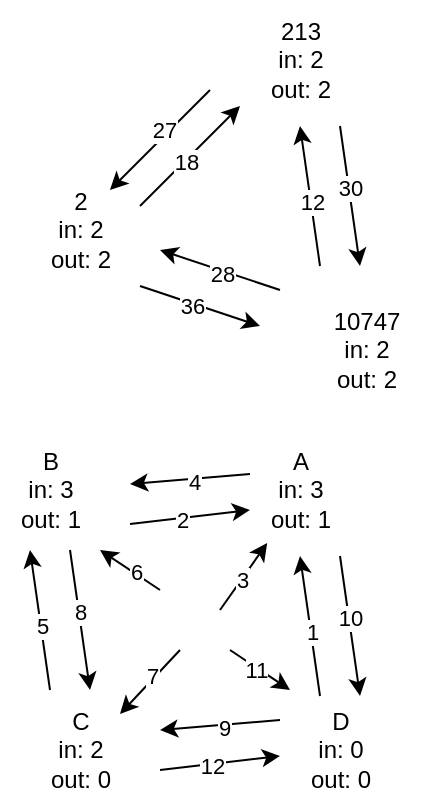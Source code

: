 <mxfile version="24.5.4" type="github">
  <diagram name="Страница — 1" id="gHx_n85QBuHRJ2gk7J4p">
    <mxGraphModel dx="419" dy="257" grid="1" gridSize="10" guides="1" tooltips="1" connect="1" arrows="1" fold="1" page="1" pageScale="1" pageWidth="827" pageHeight="1169" math="0" shadow="0">
      <root>
        <mxCell id="0" />
        <mxCell id="1" parent="0" />
        <mxCell id="gWYPEoPo8H_f7uhvh9Qr-1" value="" style="endArrow=classic;html=1;rounded=0;" parent="1" edge="1">
          <mxGeometry width="50" height="50" relative="1" as="geometry">
            <mxPoint x="270" y="438" as="sourcePoint" />
            <mxPoint x="320" y="388" as="targetPoint" />
          </mxGeometry>
        </mxCell>
        <mxCell id="gWYPEoPo8H_f7uhvh9Qr-7" value="18" style="edgeLabel;html=1;align=center;verticalAlign=middle;resizable=0;points=[];" parent="gWYPEoPo8H_f7uhvh9Qr-1" vertex="1" connectable="0">
          <mxGeometry x="-0.094" relative="1" as="geometry">
            <mxPoint as="offset" />
          </mxGeometry>
        </mxCell>
        <mxCell id="gWYPEoPo8H_f7uhvh9Qr-2" value="" style="endArrow=classic;html=1;rounded=0;" parent="1" edge="1">
          <mxGeometry width="50" height="50" relative="1" as="geometry">
            <mxPoint x="360" y="468" as="sourcePoint" />
            <mxPoint x="350" y="398" as="targetPoint" />
          </mxGeometry>
        </mxCell>
        <mxCell id="gWYPEoPo8H_f7uhvh9Qr-11" value="12" style="edgeLabel;html=1;align=center;verticalAlign=middle;resizable=0;points=[];" parent="gWYPEoPo8H_f7uhvh9Qr-2" vertex="1" connectable="0">
          <mxGeometry x="-0.079" relative="1" as="geometry">
            <mxPoint as="offset" />
          </mxGeometry>
        </mxCell>
        <mxCell id="gWYPEoPo8H_f7uhvh9Qr-3" value="" style="endArrow=classic;html=1;rounded=0;" parent="1" edge="1">
          <mxGeometry width="50" height="50" relative="1" as="geometry">
            <mxPoint x="340" y="480" as="sourcePoint" />
            <mxPoint x="280" y="460" as="targetPoint" />
          </mxGeometry>
        </mxCell>
        <mxCell id="gWYPEoPo8H_f7uhvh9Qr-12" value="28" style="edgeLabel;html=1;align=center;verticalAlign=middle;resizable=0;points=[];" parent="gWYPEoPo8H_f7uhvh9Qr-3" vertex="1" connectable="0">
          <mxGeometry x="-0.049" y="1" relative="1" as="geometry">
            <mxPoint as="offset" />
          </mxGeometry>
        </mxCell>
        <mxCell id="gWYPEoPo8H_f7uhvh9Qr-4" value="" style="endArrow=classic;html=1;rounded=0;" parent="1" edge="1">
          <mxGeometry width="50" height="50" relative="1" as="geometry">
            <mxPoint x="305" y="380" as="sourcePoint" />
            <mxPoint x="255" y="430" as="targetPoint" />
          </mxGeometry>
        </mxCell>
        <mxCell id="gWYPEoPo8H_f7uhvh9Qr-14" value="27" style="edgeLabel;html=1;align=center;verticalAlign=middle;resizable=0;points=[];" parent="gWYPEoPo8H_f7uhvh9Qr-4" vertex="1" connectable="0">
          <mxGeometry x="-0.141" y="-2" relative="1" as="geometry">
            <mxPoint as="offset" />
          </mxGeometry>
        </mxCell>
        <mxCell id="gWYPEoPo8H_f7uhvh9Qr-5" value="" style="endArrow=classic;html=1;rounded=0;" parent="1" edge="1">
          <mxGeometry width="50" height="50" relative="1" as="geometry">
            <mxPoint x="270" y="478" as="sourcePoint" />
            <mxPoint x="330" y="498" as="targetPoint" />
          </mxGeometry>
        </mxCell>
        <mxCell id="gWYPEoPo8H_f7uhvh9Qr-15" value="36" style="edgeLabel;html=1;align=center;verticalAlign=middle;resizable=0;points=[];" parent="gWYPEoPo8H_f7uhvh9Qr-5" vertex="1" connectable="0">
          <mxGeometry x="-0.15" y="-1" relative="1" as="geometry">
            <mxPoint as="offset" />
          </mxGeometry>
        </mxCell>
        <mxCell id="gWYPEoPo8H_f7uhvh9Qr-6" value="" style="endArrow=classic;html=1;rounded=0;" parent="1" edge="1">
          <mxGeometry width="50" height="50" relative="1" as="geometry">
            <mxPoint x="370" y="398" as="sourcePoint" />
            <mxPoint x="380" y="468" as="targetPoint" />
          </mxGeometry>
        </mxCell>
        <mxCell id="gWYPEoPo8H_f7uhvh9Qr-13" value="30" style="edgeLabel;html=1;align=center;verticalAlign=middle;resizable=0;points=[];" parent="gWYPEoPo8H_f7uhvh9Qr-6" vertex="1" connectable="0">
          <mxGeometry x="-0.122" relative="1" as="geometry">
            <mxPoint as="offset" />
          </mxGeometry>
        </mxCell>
        <mxCell id="gWYPEoPo8H_f7uhvh9Qr-8" value="2&lt;div&gt;in: 2&lt;/div&gt;&lt;div&gt;out: 2&lt;/div&gt;" style="text;html=1;align=center;verticalAlign=middle;resizable=0;points=[];autosize=1;strokeColor=none;fillColor=none;" parent="1" vertex="1">
          <mxGeometry x="215" y="420" width="50" height="60" as="geometry" />
        </mxCell>
        <mxCell id="gWYPEoPo8H_f7uhvh9Qr-9" value="&lt;div&gt;&lt;span style=&quot;background-color: initial;&quot;&gt;213&lt;/span&gt;&lt;br&gt;&lt;/div&gt;&lt;div&gt;&lt;span style=&quot;background-color: initial;&quot;&gt;in: 2&lt;/span&gt;&lt;/div&gt;&lt;div&gt;&lt;span style=&quot;background-color: initial;&quot;&gt;out: 2&lt;/span&gt;&lt;/div&gt;" style="text;html=1;align=center;verticalAlign=middle;resizable=0;points=[];autosize=1;strokeColor=none;fillColor=none;" parent="1" vertex="1">
          <mxGeometry x="325" y="335" width="50" height="60" as="geometry" />
        </mxCell>
        <mxCell id="gWYPEoPo8H_f7uhvh9Qr-10" value="10747&lt;div&gt;in: 2&lt;/div&gt;&lt;div&gt;out: 2&lt;/div&gt;" style="text;html=1;align=center;verticalAlign=middle;resizable=0;points=[];autosize=1;strokeColor=none;fillColor=none;" parent="1" vertex="1">
          <mxGeometry x="353" y="480" width="60" height="60" as="geometry" />
        </mxCell>
        <mxCell id="gWYPEoPo8H_f7uhvh9Qr-18" value="" style="endArrow=classic;html=1;rounded=0;" parent="1" edge="1">
          <mxGeometry width="50" height="50" relative="1" as="geometry">
            <mxPoint x="360" y="683" as="sourcePoint" />
            <mxPoint x="350" y="613" as="targetPoint" />
          </mxGeometry>
        </mxCell>
        <mxCell id="gWYPEoPo8H_f7uhvh9Qr-19" value="1" style="edgeLabel;html=1;align=center;verticalAlign=middle;resizable=0;points=[];" parent="gWYPEoPo8H_f7uhvh9Qr-18" vertex="1" connectable="0">
          <mxGeometry x="-0.079" relative="1" as="geometry">
            <mxPoint as="offset" />
          </mxGeometry>
        </mxCell>
        <mxCell id="gWYPEoPo8H_f7uhvh9Qr-20" value="" style="endArrow=classic;html=1;rounded=0;" parent="1" edge="1">
          <mxGeometry width="50" height="50" relative="1" as="geometry">
            <mxPoint x="340" y="695" as="sourcePoint" />
            <mxPoint x="280" y="700" as="targetPoint" />
          </mxGeometry>
        </mxCell>
        <mxCell id="gWYPEoPo8H_f7uhvh9Qr-21" value="9" style="edgeLabel;html=1;align=center;verticalAlign=middle;resizable=0;points=[];" parent="gWYPEoPo8H_f7uhvh9Qr-20" vertex="1" connectable="0">
          <mxGeometry x="-0.049" y="1" relative="1" as="geometry">
            <mxPoint as="offset" />
          </mxGeometry>
        </mxCell>
        <mxCell id="gWYPEoPo8H_f7uhvh9Qr-24" value="" style="endArrow=classic;html=1;rounded=0;" parent="1" edge="1">
          <mxGeometry width="50" height="50" relative="1" as="geometry">
            <mxPoint x="280" y="720" as="sourcePoint" />
            <mxPoint x="340" y="713" as="targetPoint" />
          </mxGeometry>
        </mxCell>
        <mxCell id="gWYPEoPo8H_f7uhvh9Qr-25" value="12" style="edgeLabel;html=1;align=center;verticalAlign=middle;resizable=0;points=[];" parent="gWYPEoPo8H_f7uhvh9Qr-24" vertex="1" connectable="0">
          <mxGeometry x="-0.15" y="-1" relative="1" as="geometry">
            <mxPoint as="offset" />
          </mxGeometry>
        </mxCell>
        <mxCell id="gWYPEoPo8H_f7uhvh9Qr-26" value="" style="endArrow=classic;html=1;rounded=0;" parent="1" edge="1">
          <mxGeometry width="50" height="50" relative="1" as="geometry">
            <mxPoint x="370" y="613" as="sourcePoint" />
            <mxPoint x="380" y="683" as="targetPoint" />
          </mxGeometry>
        </mxCell>
        <mxCell id="gWYPEoPo8H_f7uhvh9Qr-27" value="10" style="edgeLabel;html=1;align=center;verticalAlign=middle;resizable=0;points=[];" parent="gWYPEoPo8H_f7uhvh9Qr-26" vertex="1" connectable="0">
          <mxGeometry x="-0.122" relative="1" as="geometry">
            <mxPoint as="offset" />
          </mxGeometry>
        </mxCell>
        <mxCell id="gWYPEoPo8H_f7uhvh9Qr-28" value="&lt;div&gt;C&lt;/div&gt;&lt;div&gt;in: 2&lt;/div&gt;&lt;div&gt;out: 0&lt;/div&gt;" style="text;html=1;align=center;verticalAlign=middle;resizable=0;points=[];autosize=1;strokeColor=none;fillColor=none;" parent="1" vertex="1">
          <mxGeometry x="215" y="680" width="50" height="60" as="geometry" />
        </mxCell>
        <mxCell id="gWYPEoPo8H_f7uhvh9Qr-29" value="&lt;div&gt;A&lt;/div&gt;&lt;div&gt;&lt;span style=&quot;background-color: initial;&quot;&gt;in: 3&lt;/span&gt;&lt;/div&gt;&lt;div&gt;&lt;span style=&quot;background-color: initial;&quot;&gt;out: 1&lt;/span&gt;&lt;/div&gt;" style="text;html=1;align=center;verticalAlign=middle;resizable=0;points=[];autosize=1;strokeColor=none;fillColor=none;" parent="1" vertex="1">
          <mxGeometry x="325" y="550" width="50" height="60" as="geometry" />
        </mxCell>
        <mxCell id="gWYPEoPo8H_f7uhvh9Qr-30" value="&lt;div&gt;D&lt;/div&gt;&lt;div&gt;in: 0&lt;/div&gt;&lt;div&gt;out: 0&lt;/div&gt;" style="text;html=1;align=center;verticalAlign=middle;resizable=0;points=[];autosize=1;strokeColor=none;fillColor=none;" parent="1" vertex="1">
          <mxGeometry x="345" y="680" width="50" height="60" as="geometry" />
        </mxCell>
        <mxCell id="gWYPEoPo8H_f7uhvh9Qr-31" value="" style="endArrow=classic;html=1;rounded=0;" parent="1" edge="1">
          <mxGeometry width="50" height="50" relative="1" as="geometry">
            <mxPoint x="325" y="572" as="sourcePoint" />
            <mxPoint x="265" y="577" as="targetPoint" />
          </mxGeometry>
        </mxCell>
        <mxCell id="gWYPEoPo8H_f7uhvh9Qr-32" value="4" style="edgeLabel;html=1;align=center;verticalAlign=middle;resizable=0;points=[];" parent="gWYPEoPo8H_f7uhvh9Qr-31" vertex="1" connectable="0">
          <mxGeometry x="-0.049" y="1" relative="1" as="geometry">
            <mxPoint as="offset" />
          </mxGeometry>
        </mxCell>
        <mxCell id="gWYPEoPo8H_f7uhvh9Qr-33" value="" style="endArrow=classic;html=1;rounded=0;" parent="1" edge="1">
          <mxGeometry width="50" height="50" relative="1" as="geometry">
            <mxPoint x="265" y="597" as="sourcePoint" />
            <mxPoint x="325" y="590" as="targetPoint" />
          </mxGeometry>
        </mxCell>
        <mxCell id="gWYPEoPo8H_f7uhvh9Qr-34" value="2" style="edgeLabel;html=1;align=center;verticalAlign=middle;resizable=0;points=[];" parent="gWYPEoPo8H_f7uhvh9Qr-33" vertex="1" connectable="0">
          <mxGeometry x="-0.15" y="-1" relative="1" as="geometry">
            <mxPoint as="offset" />
          </mxGeometry>
        </mxCell>
        <mxCell id="gWYPEoPo8H_f7uhvh9Qr-35" value="" style="endArrow=classic;html=1;rounded=0;" parent="1" edge="1">
          <mxGeometry width="50" height="50" relative="1" as="geometry">
            <mxPoint x="225" y="680" as="sourcePoint" />
            <mxPoint x="215" y="610" as="targetPoint" />
          </mxGeometry>
        </mxCell>
        <mxCell id="gWYPEoPo8H_f7uhvh9Qr-36" value="5" style="edgeLabel;html=1;align=center;verticalAlign=middle;resizable=0;points=[];" parent="gWYPEoPo8H_f7uhvh9Qr-35" vertex="1" connectable="0">
          <mxGeometry x="-0.079" relative="1" as="geometry">
            <mxPoint as="offset" />
          </mxGeometry>
        </mxCell>
        <mxCell id="gWYPEoPo8H_f7uhvh9Qr-37" value="" style="endArrow=classic;html=1;rounded=0;" parent="1" edge="1">
          <mxGeometry width="50" height="50" relative="1" as="geometry">
            <mxPoint x="235" y="610" as="sourcePoint" />
            <mxPoint x="245" y="680" as="targetPoint" />
          </mxGeometry>
        </mxCell>
        <mxCell id="gWYPEoPo8H_f7uhvh9Qr-38" value="8" style="edgeLabel;html=1;align=center;verticalAlign=middle;resizable=0;points=[];" parent="gWYPEoPo8H_f7uhvh9Qr-37" vertex="1" connectable="0">
          <mxGeometry x="-0.122" relative="1" as="geometry">
            <mxPoint as="offset" />
          </mxGeometry>
        </mxCell>
        <mxCell id="gWYPEoPo8H_f7uhvh9Qr-39" value="&lt;div&gt;B&lt;/div&gt;&lt;div&gt;&lt;span style=&quot;background-color: initial;&quot;&gt;in: 3&lt;/span&gt;&lt;/div&gt;&lt;div&gt;&lt;span style=&quot;background-color: initial;&quot;&gt;out: 1&lt;/span&gt;&lt;/div&gt;" style="text;html=1;align=center;verticalAlign=middle;resizable=0;points=[];autosize=1;strokeColor=none;fillColor=none;" parent="1" vertex="1">
          <mxGeometry x="200" y="550" width="50" height="60" as="geometry" />
        </mxCell>
        <mxCell id="gWYPEoPo8H_f7uhvh9Qr-42" value="" style="endArrow=classic;html=1;rounded=0;" parent="1" edge="1">
          <mxGeometry width="50" height="50" relative="1" as="geometry">
            <mxPoint x="315" y="660" as="sourcePoint" />
            <mxPoint x="345" y="680" as="targetPoint" />
          </mxGeometry>
        </mxCell>
        <mxCell id="gWYPEoPo8H_f7uhvh9Qr-43" value="11" style="edgeLabel;html=1;align=center;verticalAlign=middle;resizable=0;points=[];" parent="gWYPEoPo8H_f7uhvh9Qr-42" vertex="1" connectable="0">
          <mxGeometry x="-0.15" y="-1" relative="1" as="geometry">
            <mxPoint as="offset" />
          </mxGeometry>
        </mxCell>
        <mxCell id="gWYPEoPo8H_f7uhvh9Qr-48" value="" style="endArrow=classic;html=1;rounded=0;" parent="1" edge="1">
          <mxGeometry width="50" height="50" relative="1" as="geometry">
            <mxPoint x="310" y="640" as="sourcePoint" />
            <mxPoint x="333.6" y="606.5" as="targetPoint" />
          </mxGeometry>
        </mxCell>
        <mxCell id="gWYPEoPo8H_f7uhvh9Qr-49" value="3" style="edgeLabel;html=1;align=center;verticalAlign=middle;resizable=0;points=[];" parent="gWYPEoPo8H_f7uhvh9Qr-48" vertex="1" connectable="0">
          <mxGeometry x="-0.094" relative="1" as="geometry">
            <mxPoint as="offset" />
          </mxGeometry>
        </mxCell>
        <mxCell id="gWYPEoPo8H_f7uhvh9Qr-50" value="" style="endArrow=classic;html=1;rounded=0;" parent="1" edge="1">
          <mxGeometry width="50" height="50" relative="1" as="geometry">
            <mxPoint x="290" y="660" as="sourcePoint" />
            <mxPoint x="260" y="692" as="targetPoint" />
          </mxGeometry>
        </mxCell>
        <mxCell id="gWYPEoPo8H_f7uhvh9Qr-51" value="7" style="edgeLabel;html=1;align=center;verticalAlign=middle;resizable=0;points=[];" parent="gWYPEoPo8H_f7uhvh9Qr-50" vertex="1" connectable="0">
          <mxGeometry x="-0.141" y="-2" relative="1" as="geometry">
            <mxPoint as="offset" />
          </mxGeometry>
        </mxCell>
        <mxCell id="gWYPEoPo8H_f7uhvh9Qr-54" value="" style="endArrow=classic;html=1;rounded=0;" parent="1" edge="1">
          <mxGeometry width="50" height="50" relative="1" as="geometry">
            <mxPoint x="280" y="630" as="sourcePoint" />
            <mxPoint x="250" y="610" as="targetPoint" />
          </mxGeometry>
        </mxCell>
        <mxCell id="gWYPEoPo8H_f7uhvh9Qr-55" value="6" style="edgeLabel;html=1;align=center;verticalAlign=middle;resizable=0;points=[];" parent="gWYPEoPo8H_f7uhvh9Qr-54" vertex="1" connectable="0">
          <mxGeometry x="-0.15" y="-1" relative="1" as="geometry">
            <mxPoint as="offset" />
          </mxGeometry>
        </mxCell>
      </root>
    </mxGraphModel>
  </diagram>
</mxfile>

